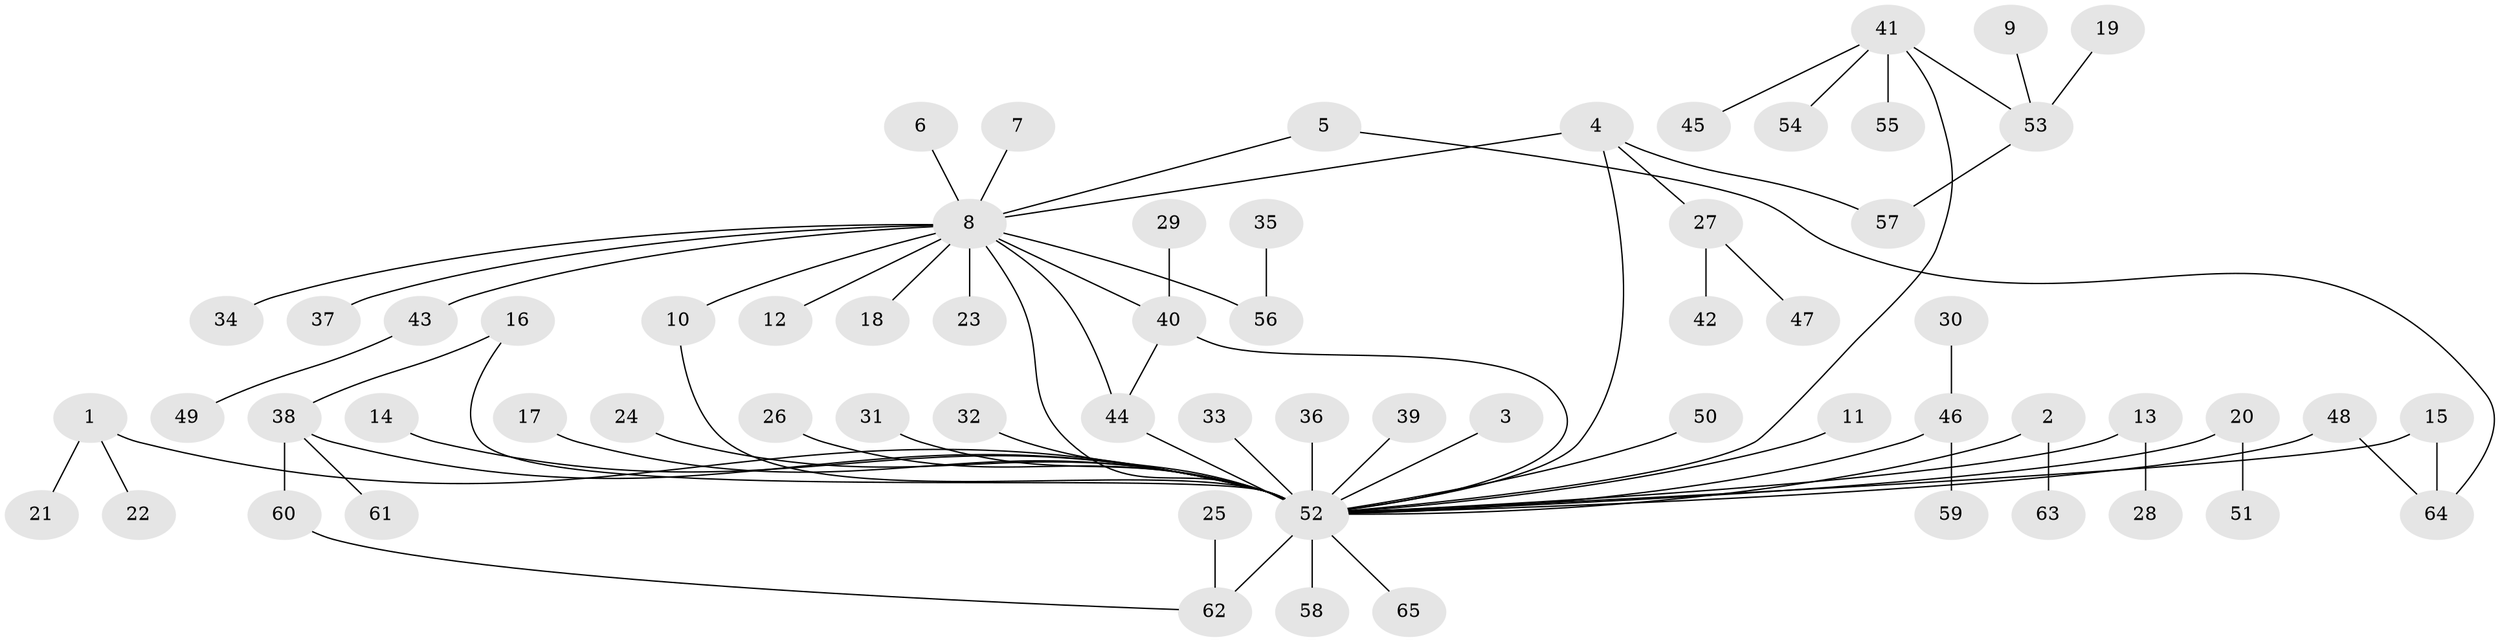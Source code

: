 // original degree distribution, {36: 0.007751937984496124, 2: 0.17829457364341086, 8: 0.007751937984496124, 17: 0.007751937984496124, 4: 0.05426356589147287, 1: 0.5658914728682171, 3: 0.15503875968992248, 6: 0.007751937984496124, 5: 0.015503875968992248}
// Generated by graph-tools (version 1.1) at 2025/01/03/09/25 03:01:50]
// undirected, 65 vertices, 74 edges
graph export_dot {
graph [start="1"]
  node [color=gray90,style=filled];
  1;
  2;
  3;
  4;
  5;
  6;
  7;
  8;
  9;
  10;
  11;
  12;
  13;
  14;
  15;
  16;
  17;
  18;
  19;
  20;
  21;
  22;
  23;
  24;
  25;
  26;
  27;
  28;
  29;
  30;
  31;
  32;
  33;
  34;
  35;
  36;
  37;
  38;
  39;
  40;
  41;
  42;
  43;
  44;
  45;
  46;
  47;
  48;
  49;
  50;
  51;
  52;
  53;
  54;
  55;
  56;
  57;
  58;
  59;
  60;
  61;
  62;
  63;
  64;
  65;
  1 -- 21 [weight=1.0];
  1 -- 22 [weight=1.0];
  1 -- 52 [weight=1.0];
  2 -- 52 [weight=1.0];
  2 -- 63 [weight=1.0];
  3 -- 52 [weight=1.0];
  4 -- 8 [weight=1.0];
  4 -- 27 [weight=1.0];
  4 -- 52 [weight=1.0];
  4 -- 57 [weight=1.0];
  5 -- 8 [weight=1.0];
  5 -- 64 [weight=1.0];
  6 -- 8 [weight=1.0];
  7 -- 8 [weight=1.0];
  8 -- 10 [weight=1.0];
  8 -- 12 [weight=1.0];
  8 -- 18 [weight=1.0];
  8 -- 23 [weight=1.0];
  8 -- 34 [weight=1.0];
  8 -- 37 [weight=1.0];
  8 -- 40 [weight=1.0];
  8 -- 43 [weight=1.0];
  8 -- 44 [weight=1.0];
  8 -- 52 [weight=1.0];
  8 -- 56 [weight=1.0];
  9 -- 53 [weight=1.0];
  10 -- 52 [weight=1.0];
  11 -- 52 [weight=1.0];
  13 -- 28 [weight=1.0];
  13 -- 52 [weight=1.0];
  14 -- 52 [weight=1.0];
  15 -- 52 [weight=1.0];
  15 -- 64 [weight=1.0];
  16 -- 38 [weight=1.0];
  16 -- 52 [weight=1.0];
  17 -- 52 [weight=1.0];
  19 -- 53 [weight=1.0];
  20 -- 51 [weight=1.0];
  20 -- 52 [weight=1.0];
  24 -- 52 [weight=1.0];
  25 -- 62 [weight=1.0];
  26 -- 52 [weight=1.0];
  27 -- 42 [weight=1.0];
  27 -- 47 [weight=1.0];
  29 -- 40 [weight=1.0];
  30 -- 46 [weight=1.0];
  31 -- 52 [weight=1.0];
  32 -- 52 [weight=1.0];
  33 -- 52 [weight=1.0];
  35 -- 56 [weight=1.0];
  36 -- 52 [weight=1.0];
  38 -- 52 [weight=1.0];
  38 -- 60 [weight=1.0];
  38 -- 61 [weight=1.0];
  39 -- 52 [weight=1.0];
  40 -- 44 [weight=1.0];
  40 -- 52 [weight=1.0];
  41 -- 45 [weight=1.0];
  41 -- 52 [weight=1.0];
  41 -- 53 [weight=1.0];
  41 -- 54 [weight=1.0];
  41 -- 55 [weight=1.0];
  43 -- 49 [weight=1.0];
  44 -- 52 [weight=1.0];
  46 -- 52 [weight=2.0];
  46 -- 59 [weight=1.0];
  48 -- 52 [weight=1.0];
  48 -- 64 [weight=1.0];
  50 -- 52 [weight=1.0];
  52 -- 58 [weight=1.0];
  52 -- 62 [weight=2.0];
  52 -- 65 [weight=1.0];
  53 -- 57 [weight=1.0];
  60 -- 62 [weight=1.0];
}
